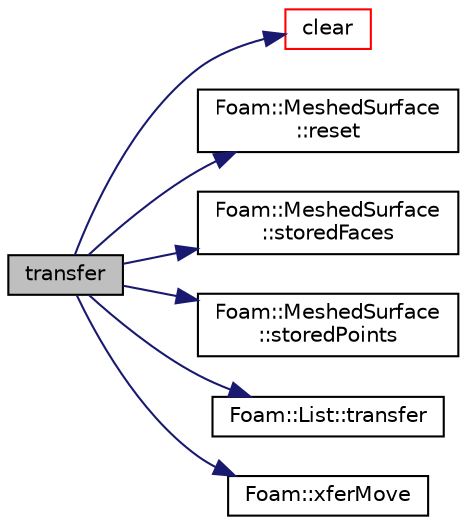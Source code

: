 digraph "transfer"
{
  bgcolor="transparent";
  edge [fontname="Helvetica",fontsize="10",labelfontname="Helvetica",labelfontsize="10"];
  node [fontname="Helvetica",fontsize="10",shape=record];
  rankdir="LR";
  Node2749 [label="transfer",height=0.2,width=0.4,color="black", fillcolor="grey75", style="filled", fontcolor="black"];
  Node2749 -> Node2750 [color="midnightblue",fontsize="10",style="solid",fontname="Helvetica"];
  Node2750 [label="clear",height=0.2,width=0.4,color="red",URL="$a30841.html#ac8bb3912a3ce86b15842e79d0b421204",tooltip="Clear all storage. "];
  Node2749 -> Node2788 [color="midnightblue",fontsize="10",style="solid",fontname="Helvetica"];
  Node2788 [label="Foam::MeshedSurface\l::reset",height=0.2,width=0.4,color="black",URL="$a30833.html#a2842f8772b68328d806d9b0fb8b5e28f",tooltip="Reset primitive data (points, faces and zones) "];
  Node2749 -> Node2789 [color="midnightblue",fontsize="10",style="solid",fontname="Helvetica"];
  Node2789 [label="Foam::MeshedSurface\l::storedFaces",height=0.2,width=0.4,color="black",URL="$a30833.html#aba1de32362845ea07612cbb52d6d19f0",tooltip="Non-const access to the faces. "];
  Node2749 -> Node2790 [color="midnightblue",fontsize="10",style="solid",fontname="Helvetica"];
  Node2790 [label="Foam::MeshedSurface\l::storedPoints",height=0.2,width=0.4,color="black",URL="$a30833.html#a42d63b7b3dcf589fbe1c4cd2bc8e3d9b",tooltip="Non-const access to global points. "];
  Node2749 -> Node2791 [color="midnightblue",fontsize="10",style="solid",fontname="Helvetica"];
  Node2791 [label="Foam::List::transfer",height=0.2,width=0.4,color="black",URL="$a26833.html#a25ad1d2084d16b234b0cf91c07e832c0",tooltip="Transfer the contents of the argument List into this list. "];
  Node2749 -> Node2787 [color="midnightblue",fontsize="10",style="solid",fontname="Helvetica"];
  Node2787 [label="Foam::xferMove",height=0.2,width=0.4,color="black",URL="$a21851.html#ae3ad39ee5ad896e6d3c0f137ecd12abb",tooltip="Construct by transferring the contents of the arg. "];
}
